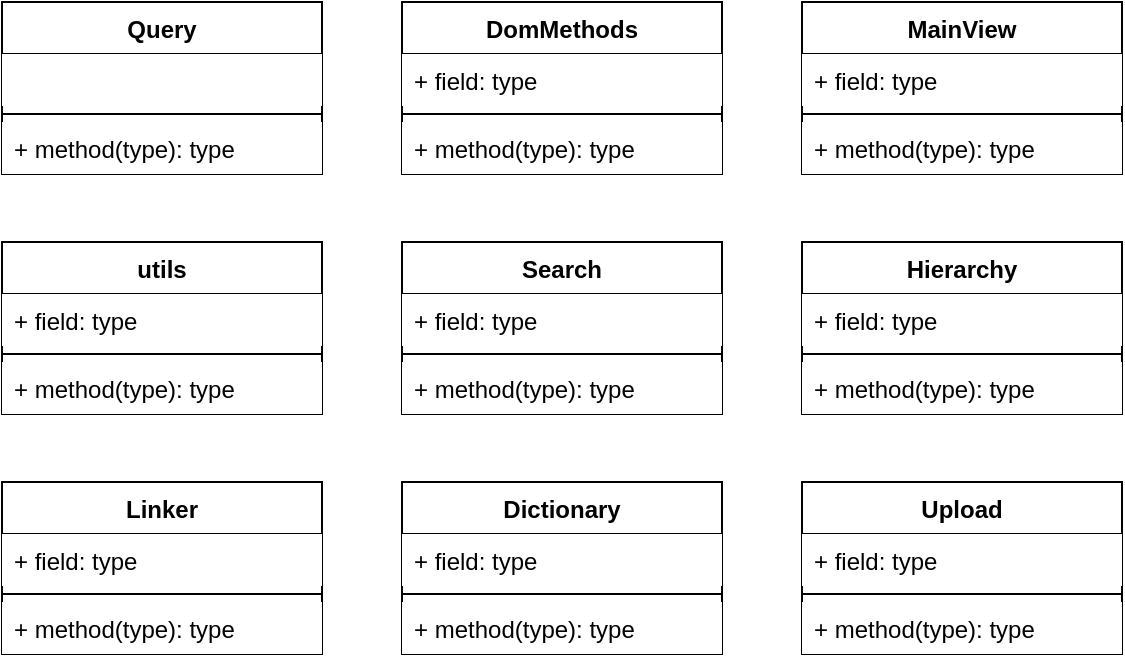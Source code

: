 <mxfile version="13.6.2" type="github">
  <diagram id="EmlVeWdNHWqG-HsblOHk" name="Page-1">
    <mxGraphModel dx="786" dy="523" grid="1" gridSize="10" guides="1" tooltips="1" connect="1" arrows="1" fold="1" page="1" pageScale="1" pageWidth="850" pageHeight="1100" math="0" shadow="0">
      <root>
        <mxCell id="0" />
        <mxCell id="1" parent="0" />
        <mxCell id="BPLZNxsTZmLnbDWGY6EG-1" value="Query" style="swimlane;fontStyle=1;align=center;verticalAlign=top;childLayout=stackLayout;horizontal=1;startSize=26;horizontalStack=0;resizeParent=1;resizeParentMax=0;resizeLast=0;collapsible=1;marginBottom=0;" vertex="1" parent="1">
          <mxGeometry x="40" y="40" width="160" height="86" as="geometry" />
        </mxCell>
        <mxCell id="BPLZNxsTZmLnbDWGY6EG-2" value="" style="text;strokeColor=none;align=left;verticalAlign=top;spacingLeft=4;spacingRight=4;overflow=hidden;rotatable=0;points=[[0,0.5],[1,0.5]];portConstraint=eastwest;fillColor=#ffffff;" vertex="1" parent="BPLZNxsTZmLnbDWGY6EG-1">
          <mxGeometry y="26" width="160" height="26" as="geometry" />
        </mxCell>
        <mxCell id="BPLZNxsTZmLnbDWGY6EG-3" value="" style="line;strokeWidth=1;fillColor=none;align=left;verticalAlign=middle;spacingTop=-1;spacingLeft=3;spacingRight=3;rotatable=0;labelPosition=right;points=[];portConstraint=eastwest;" vertex="1" parent="BPLZNxsTZmLnbDWGY6EG-1">
          <mxGeometry y="52" width="160" height="8" as="geometry" />
        </mxCell>
        <mxCell id="BPLZNxsTZmLnbDWGY6EG-4" value="+ method(type): type" style="text;strokeColor=none;align=left;verticalAlign=top;spacingLeft=4;spacingRight=4;overflow=hidden;rotatable=0;points=[[0,0.5],[1,0.5]];portConstraint=eastwest;fillColor=#ffffff;" vertex="1" parent="BPLZNxsTZmLnbDWGY6EG-1">
          <mxGeometry y="60" width="160" height="26" as="geometry" />
        </mxCell>
        <mxCell id="BPLZNxsTZmLnbDWGY6EG-5" value="DomMethods" style="swimlane;fontStyle=1;align=center;verticalAlign=top;childLayout=stackLayout;horizontal=1;startSize=26;horizontalStack=0;resizeParent=1;resizeParentMax=0;resizeLast=0;collapsible=1;marginBottom=0;" vertex="1" parent="1">
          <mxGeometry x="240" y="40" width="160" height="86" as="geometry" />
        </mxCell>
        <mxCell id="BPLZNxsTZmLnbDWGY6EG-6" value="+ field: type" style="text;strokeColor=none;align=left;verticalAlign=top;spacingLeft=4;spacingRight=4;overflow=hidden;rotatable=0;points=[[0,0.5],[1,0.5]];portConstraint=eastwest;fillColor=#ffffff;" vertex="1" parent="BPLZNxsTZmLnbDWGY6EG-5">
          <mxGeometry y="26" width="160" height="26" as="geometry" />
        </mxCell>
        <mxCell id="BPLZNxsTZmLnbDWGY6EG-7" value="" style="line;strokeWidth=1;fillColor=none;align=left;verticalAlign=middle;spacingTop=-1;spacingLeft=3;spacingRight=3;rotatable=0;labelPosition=right;points=[];portConstraint=eastwest;" vertex="1" parent="BPLZNxsTZmLnbDWGY6EG-5">
          <mxGeometry y="52" width="160" height="8" as="geometry" />
        </mxCell>
        <mxCell id="BPLZNxsTZmLnbDWGY6EG-8" value="+ method(type): type" style="text;strokeColor=none;align=left;verticalAlign=top;spacingLeft=4;spacingRight=4;overflow=hidden;rotatable=0;points=[[0,0.5],[1,0.5]];portConstraint=eastwest;fillColor=#ffffff;" vertex="1" parent="BPLZNxsTZmLnbDWGY6EG-5">
          <mxGeometry y="60" width="160" height="26" as="geometry" />
        </mxCell>
        <mxCell id="BPLZNxsTZmLnbDWGY6EG-9" value="MainView" style="swimlane;fontStyle=1;align=center;verticalAlign=top;childLayout=stackLayout;horizontal=1;startSize=26;horizontalStack=0;resizeParent=1;resizeParentMax=0;resizeLast=0;collapsible=1;marginBottom=0;" vertex="1" parent="1">
          <mxGeometry x="440" y="40" width="160" height="86" as="geometry" />
        </mxCell>
        <mxCell id="BPLZNxsTZmLnbDWGY6EG-10" value="+ field: type" style="text;strokeColor=none;align=left;verticalAlign=top;spacingLeft=4;spacingRight=4;overflow=hidden;rotatable=0;points=[[0,0.5],[1,0.5]];portConstraint=eastwest;fillColor=#ffffff;" vertex="1" parent="BPLZNxsTZmLnbDWGY6EG-9">
          <mxGeometry y="26" width="160" height="26" as="geometry" />
        </mxCell>
        <mxCell id="BPLZNxsTZmLnbDWGY6EG-11" value="" style="line;strokeWidth=1;fillColor=none;align=left;verticalAlign=middle;spacingTop=-1;spacingLeft=3;spacingRight=3;rotatable=0;labelPosition=right;points=[];portConstraint=eastwest;" vertex="1" parent="BPLZNxsTZmLnbDWGY6EG-9">
          <mxGeometry y="52" width="160" height="8" as="geometry" />
        </mxCell>
        <mxCell id="BPLZNxsTZmLnbDWGY6EG-12" value="+ method(type): type" style="text;strokeColor=none;align=left;verticalAlign=top;spacingLeft=4;spacingRight=4;overflow=hidden;rotatable=0;points=[[0,0.5],[1,0.5]];portConstraint=eastwest;fillColor=#ffffff;" vertex="1" parent="BPLZNxsTZmLnbDWGY6EG-9">
          <mxGeometry y="60" width="160" height="26" as="geometry" />
        </mxCell>
        <mxCell id="BPLZNxsTZmLnbDWGY6EG-13" value="utils" style="swimlane;fontStyle=1;align=center;verticalAlign=top;childLayout=stackLayout;horizontal=1;startSize=26;horizontalStack=0;resizeParent=1;resizeParentMax=0;resizeLast=0;collapsible=1;marginBottom=0;" vertex="1" parent="1">
          <mxGeometry x="40" y="160" width="160" height="86" as="geometry" />
        </mxCell>
        <mxCell id="BPLZNxsTZmLnbDWGY6EG-14" value="+ field: type" style="text;strokeColor=none;align=left;verticalAlign=top;spacingLeft=4;spacingRight=4;overflow=hidden;rotatable=0;points=[[0,0.5],[1,0.5]];portConstraint=eastwest;fillColor=#ffffff;" vertex="1" parent="BPLZNxsTZmLnbDWGY6EG-13">
          <mxGeometry y="26" width="160" height="26" as="geometry" />
        </mxCell>
        <mxCell id="BPLZNxsTZmLnbDWGY6EG-15" value="" style="line;strokeWidth=1;fillColor=none;align=left;verticalAlign=middle;spacingTop=-1;spacingLeft=3;spacingRight=3;rotatable=0;labelPosition=right;points=[];portConstraint=eastwest;" vertex="1" parent="BPLZNxsTZmLnbDWGY6EG-13">
          <mxGeometry y="52" width="160" height="8" as="geometry" />
        </mxCell>
        <mxCell id="BPLZNxsTZmLnbDWGY6EG-16" value="+ method(type): type" style="text;strokeColor=none;align=left;verticalAlign=top;spacingLeft=4;spacingRight=4;overflow=hidden;rotatable=0;points=[[0,0.5],[1,0.5]];portConstraint=eastwest;fillColor=#ffffff;" vertex="1" parent="BPLZNxsTZmLnbDWGY6EG-13">
          <mxGeometry y="60" width="160" height="26" as="geometry" />
        </mxCell>
        <mxCell id="BPLZNxsTZmLnbDWGY6EG-17" value="Search" style="swimlane;fontStyle=1;align=center;verticalAlign=top;childLayout=stackLayout;horizontal=1;startSize=26;horizontalStack=0;resizeParent=1;resizeParentMax=0;resizeLast=0;collapsible=1;marginBottom=0;" vertex="1" parent="1">
          <mxGeometry x="240" y="160" width="160" height="86" as="geometry" />
        </mxCell>
        <mxCell id="BPLZNxsTZmLnbDWGY6EG-18" value="+ field: type" style="text;strokeColor=none;align=left;verticalAlign=top;spacingLeft=4;spacingRight=4;overflow=hidden;rotatable=0;points=[[0,0.5],[1,0.5]];portConstraint=eastwest;fillColor=#ffffff;" vertex="1" parent="BPLZNxsTZmLnbDWGY6EG-17">
          <mxGeometry y="26" width="160" height="26" as="geometry" />
        </mxCell>
        <mxCell id="BPLZNxsTZmLnbDWGY6EG-19" value="" style="line;strokeWidth=1;fillColor=none;align=left;verticalAlign=middle;spacingTop=-1;spacingLeft=3;spacingRight=3;rotatable=0;labelPosition=right;points=[];portConstraint=eastwest;" vertex="1" parent="BPLZNxsTZmLnbDWGY6EG-17">
          <mxGeometry y="52" width="160" height="8" as="geometry" />
        </mxCell>
        <mxCell id="BPLZNxsTZmLnbDWGY6EG-20" value="+ method(type): type" style="text;strokeColor=none;align=left;verticalAlign=top;spacingLeft=4;spacingRight=4;overflow=hidden;rotatable=0;points=[[0,0.5],[1,0.5]];portConstraint=eastwest;fillColor=#ffffff;" vertex="1" parent="BPLZNxsTZmLnbDWGY6EG-17">
          <mxGeometry y="60" width="160" height="26" as="geometry" />
        </mxCell>
        <mxCell id="BPLZNxsTZmLnbDWGY6EG-21" value="Hierarchy" style="swimlane;fontStyle=1;align=center;verticalAlign=top;childLayout=stackLayout;horizontal=1;startSize=26;horizontalStack=0;resizeParent=1;resizeParentMax=0;resizeLast=0;collapsible=1;marginBottom=0;" vertex="1" parent="1">
          <mxGeometry x="440" y="160" width="160" height="86" as="geometry" />
        </mxCell>
        <mxCell id="BPLZNxsTZmLnbDWGY6EG-22" value="+ field: type" style="text;strokeColor=none;align=left;verticalAlign=top;spacingLeft=4;spacingRight=4;overflow=hidden;rotatable=0;points=[[0,0.5],[1,0.5]];portConstraint=eastwest;fillColor=#ffffff;" vertex="1" parent="BPLZNxsTZmLnbDWGY6EG-21">
          <mxGeometry y="26" width="160" height="26" as="geometry" />
        </mxCell>
        <mxCell id="BPLZNxsTZmLnbDWGY6EG-23" value="" style="line;strokeWidth=1;fillColor=none;align=left;verticalAlign=middle;spacingTop=-1;spacingLeft=3;spacingRight=3;rotatable=0;labelPosition=right;points=[];portConstraint=eastwest;" vertex="1" parent="BPLZNxsTZmLnbDWGY6EG-21">
          <mxGeometry y="52" width="160" height="8" as="geometry" />
        </mxCell>
        <mxCell id="BPLZNxsTZmLnbDWGY6EG-24" value="+ method(type): type" style="text;strokeColor=none;align=left;verticalAlign=top;spacingLeft=4;spacingRight=4;overflow=hidden;rotatable=0;points=[[0,0.5],[1,0.5]];portConstraint=eastwest;fillColor=#ffffff;" vertex="1" parent="BPLZNxsTZmLnbDWGY6EG-21">
          <mxGeometry y="60" width="160" height="26" as="geometry" />
        </mxCell>
        <mxCell id="BPLZNxsTZmLnbDWGY6EG-25" value="Linker" style="swimlane;fontStyle=1;align=center;verticalAlign=top;childLayout=stackLayout;horizontal=1;startSize=26;horizontalStack=0;resizeParent=1;resizeParentMax=0;resizeLast=0;collapsible=1;marginBottom=0;" vertex="1" parent="1">
          <mxGeometry x="40" y="280" width="160" height="86" as="geometry" />
        </mxCell>
        <mxCell id="BPLZNxsTZmLnbDWGY6EG-26" value="+ field: type" style="text;strokeColor=none;align=left;verticalAlign=top;spacingLeft=4;spacingRight=4;overflow=hidden;rotatable=0;points=[[0,0.5],[1,0.5]];portConstraint=eastwest;fillColor=#ffffff;" vertex="1" parent="BPLZNxsTZmLnbDWGY6EG-25">
          <mxGeometry y="26" width="160" height="26" as="geometry" />
        </mxCell>
        <mxCell id="BPLZNxsTZmLnbDWGY6EG-27" value="" style="line;strokeWidth=1;fillColor=none;align=left;verticalAlign=middle;spacingTop=-1;spacingLeft=3;spacingRight=3;rotatable=0;labelPosition=right;points=[];portConstraint=eastwest;" vertex="1" parent="BPLZNxsTZmLnbDWGY6EG-25">
          <mxGeometry y="52" width="160" height="8" as="geometry" />
        </mxCell>
        <mxCell id="BPLZNxsTZmLnbDWGY6EG-28" value="+ method(type): type" style="text;strokeColor=none;align=left;verticalAlign=top;spacingLeft=4;spacingRight=4;overflow=hidden;rotatable=0;points=[[0,0.5],[1,0.5]];portConstraint=eastwest;fillColor=#ffffff;" vertex="1" parent="BPLZNxsTZmLnbDWGY6EG-25">
          <mxGeometry y="60" width="160" height="26" as="geometry" />
        </mxCell>
        <mxCell id="BPLZNxsTZmLnbDWGY6EG-29" value="Dictionary" style="swimlane;fontStyle=1;align=center;verticalAlign=top;childLayout=stackLayout;horizontal=1;startSize=26;horizontalStack=0;resizeParent=1;resizeParentMax=0;resizeLast=0;collapsible=1;marginBottom=0;" vertex="1" parent="1">
          <mxGeometry x="240" y="280" width="160" height="86" as="geometry" />
        </mxCell>
        <mxCell id="BPLZNxsTZmLnbDWGY6EG-30" value="+ field: type" style="text;strokeColor=none;align=left;verticalAlign=top;spacingLeft=4;spacingRight=4;overflow=hidden;rotatable=0;points=[[0,0.5],[1,0.5]];portConstraint=eastwest;fillColor=#ffffff;" vertex="1" parent="BPLZNxsTZmLnbDWGY6EG-29">
          <mxGeometry y="26" width="160" height="26" as="geometry" />
        </mxCell>
        <mxCell id="BPLZNxsTZmLnbDWGY6EG-31" value="" style="line;strokeWidth=1;fillColor=none;align=left;verticalAlign=middle;spacingTop=-1;spacingLeft=3;spacingRight=3;rotatable=0;labelPosition=right;points=[];portConstraint=eastwest;" vertex="1" parent="BPLZNxsTZmLnbDWGY6EG-29">
          <mxGeometry y="52" width="160" height="8" as="geometry" />
        </mxCell>
        <mxCell id="BPLZNxsTZmLnbDWGY6EG-32" value="+ method(type): type" style="text;strokeColor=none;align=left;verticalAlign=top;spacingLeft=4;spacingRight=4;overflow=hidden;rotatable=0;points=[[0,0.5],[1,0.5]];portConstraint=eastwest;fillColor=#ffffff;" vertex="1" parent="BPLZNxsTZmLnbDWGY6EG-29">
          <mxGeometry y="60" width="160" height="26" as="geometry" />
        </mxCell>
        <mxCell id="BPLZNxsTZmLnbDWGY6EG-33" value="Upload" style="swimlane;fontStyle=1;align=center;verticalAlign=top;childLayout=stackLayout;horizontal=1;startSize=26;horizontalStack=0;resizeParent=1;resizeParentMax=0;resizeLast=0;collapsible=1;marginBottom=0;" vertex="1" parent="1">
          <mxGeometry x="440" y="280" width="160" height="86" as="geometry" />
        </mxCell>
        <mxCell id="BPLZNxsTZmLnbDWGY6EG-34" value="+ field: type" style="text;strokeColor=none;align=left;verticalAlign=top;spacingLeft=4;spacingRight=4;overflow=hidden;rotatable=0;points=[[0,0.5],[1,0.5]];portConstraint=eastwest;fillColor=#ffffff;" vertex="1" parent="BPLZNxsTZmLnbDWGY6EG-33">
          <mxGeometry y="26" width="160" height="26" as="geometry" />
        </mxCell>
        <mxCell id="BPLZNxsTZmLnbDWGY6EG-35" value="" style="line;strokeWidth=1;fillColor=none;align=left;verticalAlign=middle;spacingTop=-1;spacingLeft=3;spacingRight=3;rotatable=0;labelPosition=right;points=[];portConstraint=eastwest;" vertex="1" parent="BPLZNxsTZmLnbDWGY6EG-33">
          <mxGeometry y="52" width="160" height="8" as="geometry" />
        </mxCell>
        <mxCell id="BPLZNxsTZmLnbDWGY6EG-36" value="+ method(type): type" style="text;strokeColor=none;align=left;verticalAlign=top;spacingLeft=4;spacingRight=4;overflow=hidden;rotatable=0;points=[[0,0.5],[1,0.5]];portConstraint=eastwest;fillColor=#ffffff;" vertex="1" parent="BPLZNxsTZmLnbDWGY6EG-33">
          <mxGeometry y="60" width="160" height="26" as="geometry" />
        </mxCell>
      </root>
    </mxGraphModel>
  </diagram>
</mxfile>
